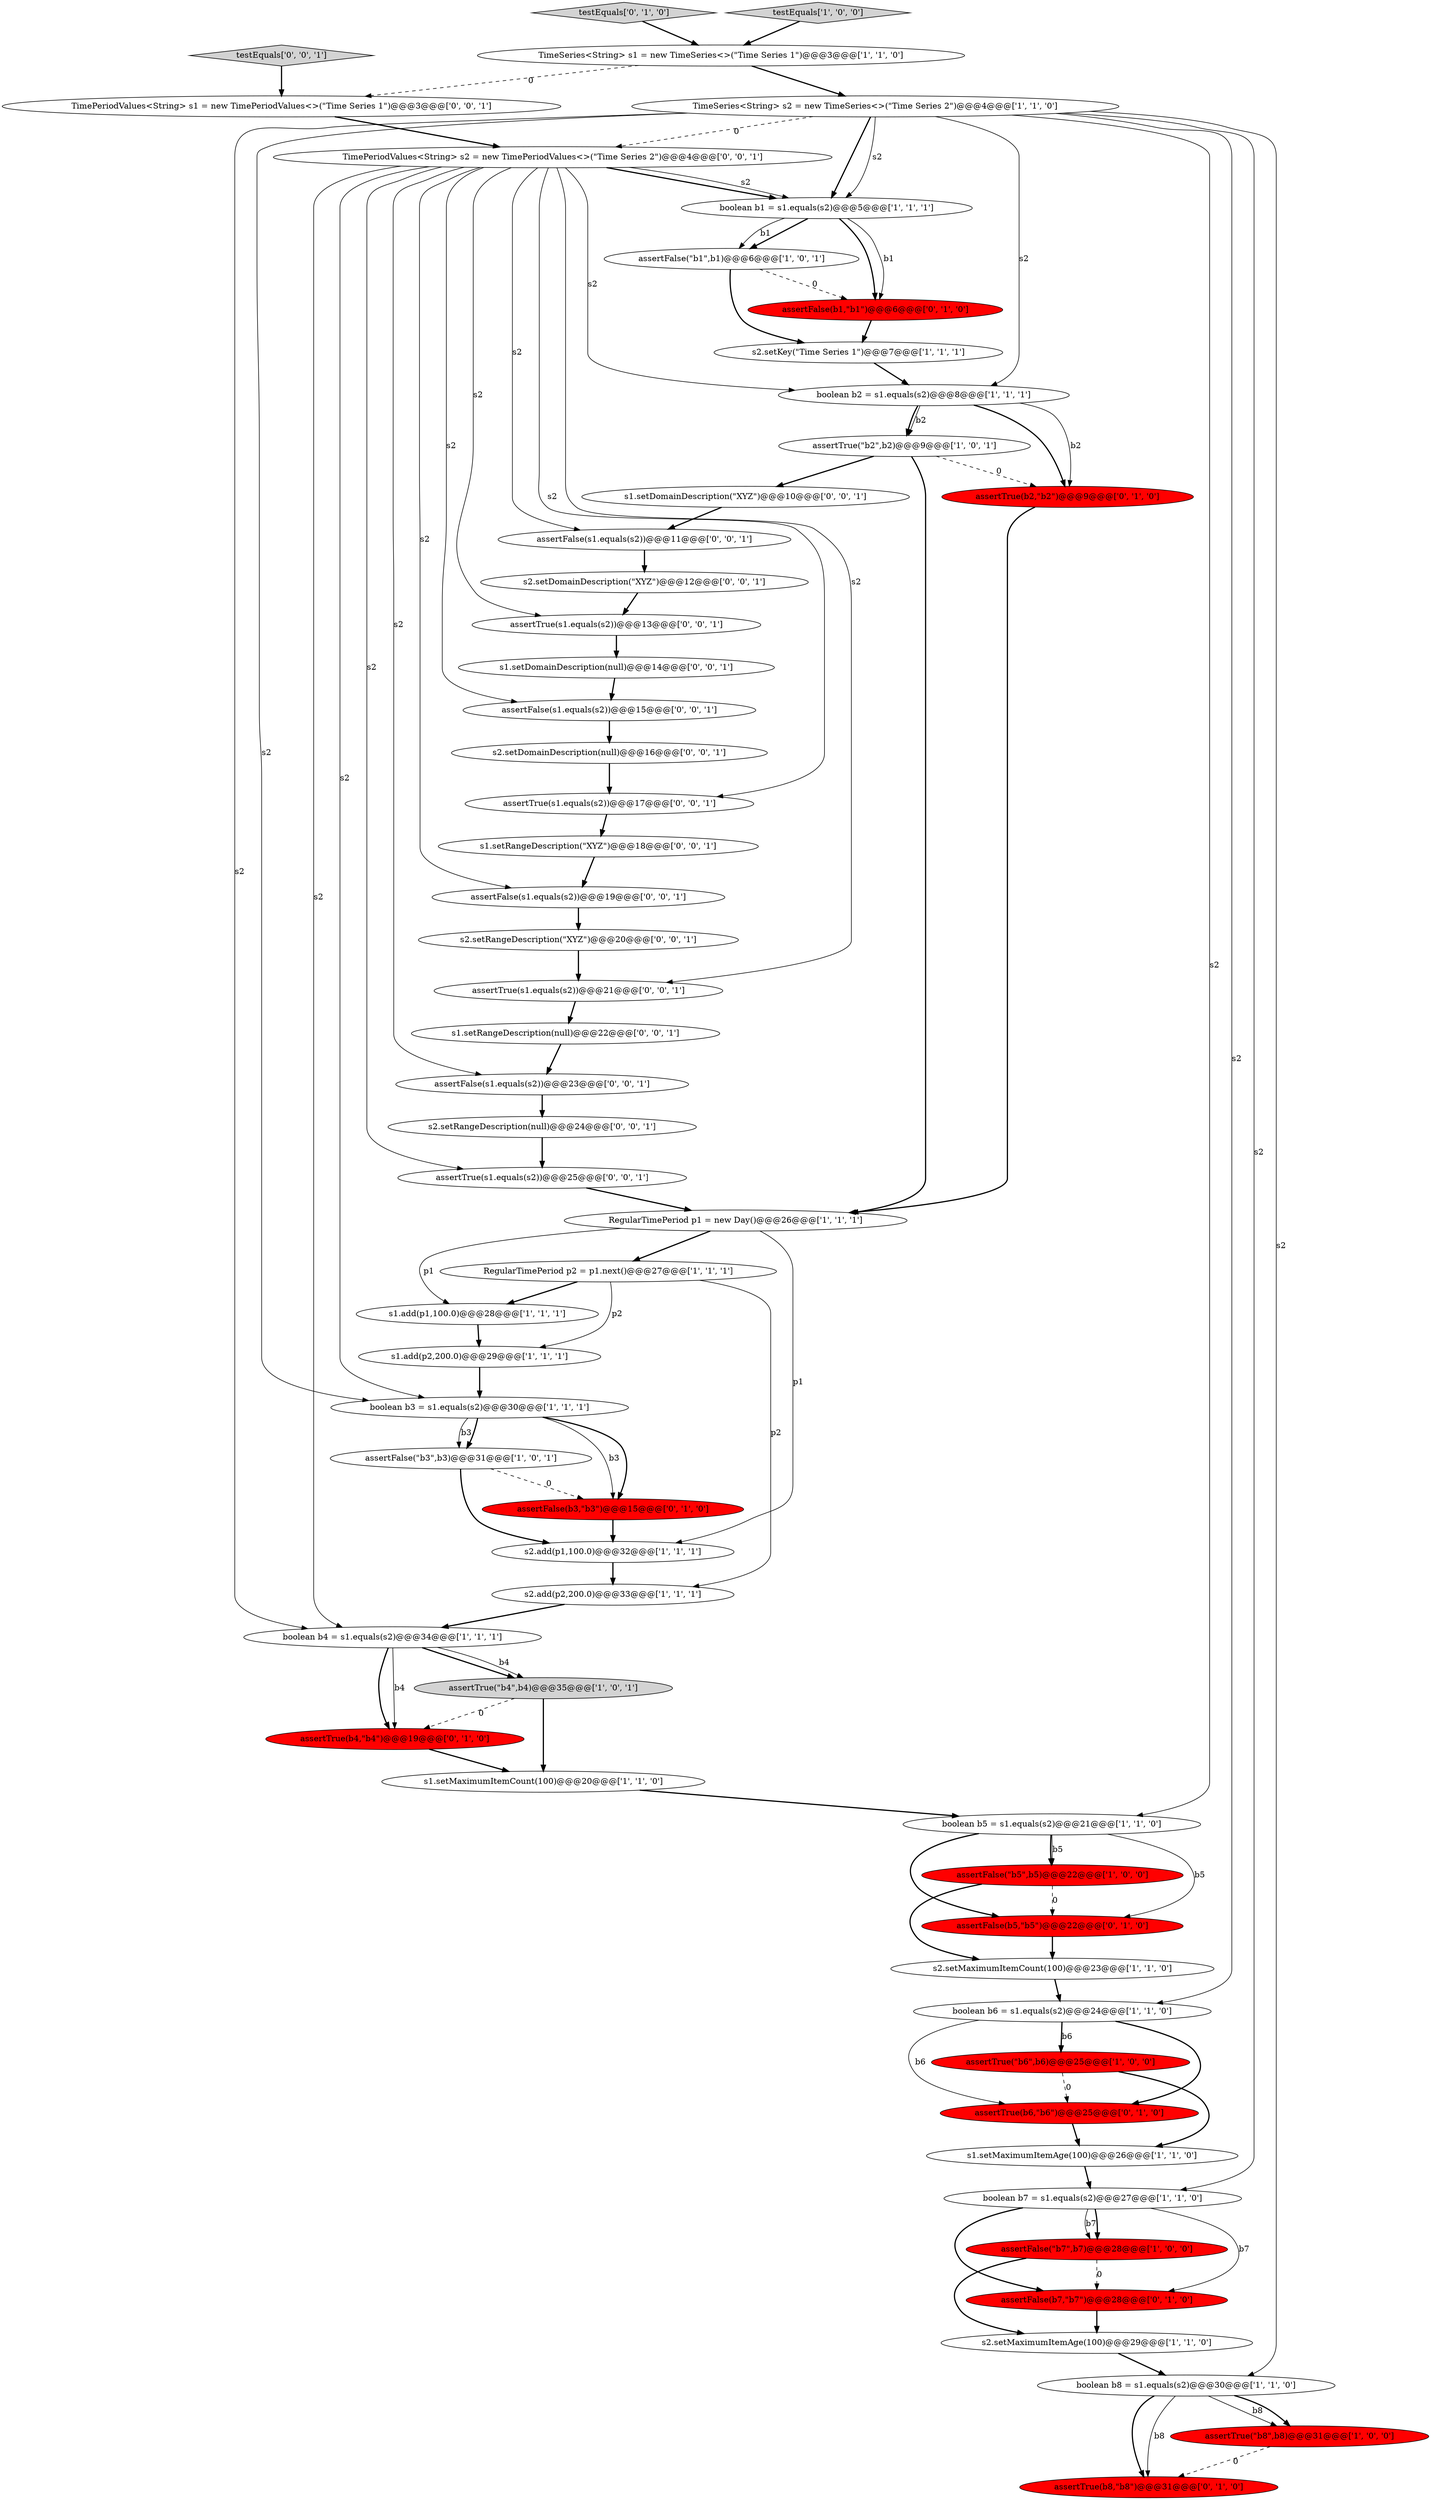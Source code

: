 digraph {
17 [style = filled, label = "s1.setMaximumItemAge(100)@@@26@@@['1', '1', '0']", fillcolor = white, shape = ellipse image = "AAA0AAABBB1BBB"];
42 [style = filled, label = "assertTrue(s1.equals(s2))@@@25@@@['0', '0', '1']", fillcolor = white, shape = ellipse image = "AAA0AAABBB3BBB"];
9 [style = filled, label = "s2.setKey(\"Time Series 1\")@@@7@@@['1', '1', '1']", fillcolor = white, shape = ellipse image = "AAA0AAABBB1BBB"];
15 [style = filled, label = "boolean b8 = s1.equals(s2)@@@30@@@['1', '1', '0']", fillcolor = white, shape = ellipse image = "AAA0AAABBB1BBB"];
29 [style = filled, label = "assertFalse(\"b7\",b7)@@@28@@@['1', '0', '0']", fillcolor = red, shape = ellipse image = "AAA1AAABBB1BBB"];
50 [style = filled, label = "s1.setRangeDescription(null)@@@22@@@['0', '0', '1']", fillcolor = white, shape = ellipse image = "AAA0AAABBB3BBB"];
8 [style = filled, label = "boolean b3 = s1.equals(s2)@@@30@@@['1', '1', '1']", fillcolor = white, shape = ellipse image = "AAA0AAABBB1BBB"];
55 [style = filled, label = "s1.setRangeDescription(\"XYZ\")@@@18@@@['0', '0', '1']", fillcolor = white, shape = ellipse image = "AAA0AAABBB3BBB"];
43 [style = filled, label = "s1.setDomainDescription(null)@@@14@@@['0', '0', '1']", fillcolor = white, shape = ellipse image = "AAA0AAABBB3BBB"];
25 [style = filled, label = "boolean b5 = s1.equals(s2)@@@21@@@['1', '1', '0']", fillcolor = white, shape = ellipse image = "AAA0AAABBB1BBB"];
10 [style = filled, label = "assertTrue(\"b6\",b6)@@@25@@@['1', '0', '0']", fillcolor = red, shape = ellipse image = "AAA1AAABBB1BBB"];
11 [style = filled, label = "s2.add(p2,200.0)@@@33@@@['1', '1', '1']", fillcolor = white, shape = ellipse image = "AAA0AAABBB1BBB"];
35 [style = filled, label = "assertTrue(b4,\"b4\")@@@19@@@['0', '1', '0']", fillcolor = red, shape = ellipse image = "AAA1AAABBB2BBB"];
47 [style = filled, label = "TimePeriodValues<String> s1 = new TimePeriodValues<>(\"Time Series 1\")@@@3@@@['0', '0', '1']", fillcolor = white, shape = ellipse image = "AAA0AAABBB3BBB"];
51 [style = filled, label = "s1.setDomainDescription(\"XYZ\")@@@10@@@['0', '0', '1']", fillcolor = white, shape = ellipse image = "AAA0AAABBB3BBB"];
20 [style = filled, label = "assertFalse(\"b3\",b3)@@@31@@@['1', '0', '1']", fillcolor = white, shape = ellipse image = "AAA0AAABBB1BBB"];
23 [style = filled, label = "RegularTimePeriod p1 = new Day()@@@26@@@['1', '1', '1']", fillcolor = white, shape = ellipse image = "AAA0AAABBB1BBB"];
40 [style = filled, label = "testEquals['0', '0', '1']", fillcolor = lightgray, shape = diamond image = "AAA0AAABBB3BBB"];
3 [style = filled, label = "boolean b7 = s1.equals(s2)@@@27@@@['1', '1', '0']", fillcolor = white, shape = ellipse image = "AAA0AAABBB1BBB"];
56 [style = filled, label = "assertFalse(s1.equals(s2))@@@23@@@['0', '0', '1']", fillcolor = white, shape = ellipse image = "AAA0AAABBB3BBB"];
22 [style = filled, label = "s1.setMaximumItemCount(100)@@@20@@@['1', '1', '0']", fillcolor = white, shape = ellipse image = "AAA0AAABBB1BBB"];
12 [style = filled, label = "assertTrue(\"b4\",b4)@@@35@@@['1', '0', '1']", fillcolor = lightgray, shape = ellipse image = "AAA0AAABBB1BBB"];
45 [style = filled, label = "assertTrue(s1.equals(s2))@@@13@@@['0', '0', '1']", fillcolor = white, shape = ellipse image = "AAA0AAABBB3BBB"];
52 [style = filled, label = "s2.setRangeDescription(null)@@@24@@@['0', '0', '1']", fillcolor = white, shape = ellipse image = "AAA0AAABBB3BBB"];
0 [style = filled, label = "RegularTimePeriod p2 = p1.next()@@@27@@@['1', '1', '1']", fillcolor = white, shape = ellipse image = "AAA0AAABBB1BBB"];
31 [style = filled, label = "assertFalse(b7,\"b7\")@@@28@@@['0', '1', '0']", fillcolor = red, shape = ellipse image = "AAA1AAABBB2BBB"];
49 [style = filled, label = "assertTrue(s1.equals(s2))@@@17@@@['0', '0', '1']", fillcolor = white, shape = ellipse image = "AAA0AAABBB3BBB"];
39 [style = filled, label = "assertTrue(s1.equals(s2))@@@21@@@['0', '0', '1']", fillcolor = white, shape = ellipse image = "AAA0AAABBB3BBB"];
4 [style = filled, label = "s2.setMaximumItemAge(100)@@@29@@@['1', '1', '0']", fillcolor = white, shape = ellipse image = "AAA0AAABBB1BBB"];
7 [style = filled, label = "boolean b2 = s1.equals(s2)@@@8@@@['1', '1', '1']", fillcolor = white, shape = ellipse image = "AAA0AAABBB1BBB"];
34 [style = filled, label = "assertTrue(b2,\"b2\")@@@9@@@['0', '1', '0']", fillcolor = red, shape = ellipse image = "AAA1AAABBB2BBB"];
46 [style = filled, label = "assertFalse(s1.equals(s2))@@@19@@@['0', '0', '1']", fillcolor = white, shape = ellipse image = "AAA0AAABBB3BBB"];
48 [style = filled, label = "s2.setRangeDescription(\"XYZ\")@@@20@@@['0', '0', '1']", fillcolor = white, shape = ellipse image = "AAA0AAABBB3BBB"];
19 [style = filled, label = "assertFalse(\"b5\",b5)@@@22@@@['1', '0', '0']", fillcolor = red, shape = ellipse image = "AAA1AAABBB1BBB"];
54 [style = filled, label = "s2.setDomainDescription(null)@@@16@@@['0', '0', '1']", fillcolor = white, shape = ellipse image = "AAA0AAABBB3BBB"];
33 [style = filled, label = "assertTrue(b8,\"b8\")@@@31@@@['0', '1', '0']", fillcolor = red, shape = ellipse image = "AAA1AAABBB2BBB"];
1 [style = filled, label = "TimeSeries<String> s2 = new TimeSeries<>(\"Time Series 2\")@@@4@@@['1', '1', '0']", fillcolor = white, shape = ellipse image = "AAA0AAABBB1BBB"];
21 [style = filled, label = "assertTrue(\"b2\",b2)@@@9@@@['1', '0', '1']", fillcolor = white, shape = ellipse image = "AAA0AAABBB1BBB"];
41 [style = filled, label = "s2.setDomainDescription(\"XYZ\")@@@12@@@['0', '0', '1']", fillcolor = white, shape = ellipse image = "AAA0AAABBB3BBB"];
38 [style = filled, label = "assertFalse(b3,\"b3\")@@@15@@@['0', '1', '0']", fillcolor = red, shape = ellipse image = "AAA1AAABBB2BBB"];
26 [style = filled, label = "assertTrue(\"b8\",b8)@@@31@@@['1', '0', '0']", fillcolor = red, shape = ellipse image = "AAA1AAABBB1BBB"];
5 [style = filled, label = "boolean b6 = s1.equals(s2)@@@24@@@['1', '1', '0']", fillcolor = white, shape = ellipse image = "AAA0AAABBB1BBB"];
28 [style = filled, label = "s2.add(p1,100.0)@@@32@@@['1', '1', '1']", fillcolor = white, shape = ellipse image = "AAA0AAABBB1BBB"];
30 [style = filled, label = "assertFalse(b5,\"b5\")@@@22@@@['0', '1', '0']", fillcolor = red, shape = ellipse image = "AAA1AAABBB2BBB"];
13 [style = filled, label = "s2.setMaximumItemCount(100)@@@23@@@['1', '1', '0']", fillcolor = white, shape = ellipse image = "AAA0AAABBB1BBB"];
57 [style = filled, label = "assertFalse(s1.equals(s2))@@@11@@@['0', '0', '1']", fillcolor = white, shape = ellipse image = "AAA0AAABBB3BBB"];
44 [style = filled, label = "TimePeriodValues<String> s2 = new TimePeriodValues<>(\"Time Series 2\")@@@4@@@['0', '0', '1']", fillcolor = white, shape = ellipse image = "AAA0AAABBB3BBB"];
53 [style = filled, label = "assertFalse(s1.equals(s2))@@@15@@@['0', '0', '1']", fillcolor = white, shape = ellipse image = "AAA0AAABBB3BBB"];
32 [style = filled, label = "assertTrue(b6,\"b6\")@@@25@@@['0', '1', '0']", fillcolor = red, shape = ellipse image = "AAA1AAABBB2BBB"];
6 [style = filled, label = "boolean b4 = s1.equals(s2)@@@34@@@['1', '1', '1']", fillcolor = white, shape = ellipse image = "AAA0AAABBB1BBB"];
37 [style = filled, label = "assertFalse(b1,\"b1\")@@@6@@@['0', '1', '0']", fillcolor = red, shape = ellipse image = "AAA1AAABBB2BBB"];
36 [style = filled, label = "testEquals['0', '1', '0']", fillcolor = lightgray, shape = diamond image = "AAA0AAABBB2BBB"];
14 [style = filled, label = "s1.add(p1,100.0)@@@28@@@['1', '1', '1']", fillcolor = white, shape = ellipse image = "AAA0AAABBB1BBB"];
24 [style = filled, label = "assertFalse(\"b1\",b1)@@@6@@@['1', '0', '1']", fillcolor = white, shape = ellipse image = "AAA0AAABBB1BBB"];
27 [style = filled, label = "testEquals['1', '0', '0']", fillcolor = lightgray, shape = diamond image = "AAA0AAABBB1BBB"];
16 [style = filled, label = "boolean b1 = s1.equals(s2)@@@5@@@['1', '1', '1']", fillcolor = white, shape = ellipse image = "AAA0AAABBB1BBB"];
18 [style = filled, label = "TimeSeries<String> s1 = new TimeSeries<>(\"Time Series 1\")@@@3@@@['1', '1', '0']", fillcolor = white, shape = ellipse image = "AAA0AAABBB1BBB"];
2 [style = filled, label = "s1.add(p2,200.0)@@@29@@@['1', '1', '1']", fillcolor = white, shape = ellipse image = "AAA0AAABBB1BBB"];
3->29 [style = solid, label="b7"];
42->23 [style = bold, label=""];
16->37 [style = bold, label=""];
56->52 [style = bold, label=""];
6->35 [style = bold, label=""];
30->13 [style = bold, label=""];
21->51 [style = bold, label=""];
8->38 [style = solid, label="b3"];
12->35 [style = dashed, label="0"];
7->21 [style = solid, label="b2"];
8->20 [style = solid, label="b3"];
25->30 [style = bold, label=""];
1->15 [style = solid, label="s2"];
4->15 [style = bold, label=""];
6->35 [style = solid, label="b4"];
50->56 [style = bold, label=""];
10->17 [style = bold, label=""];
53->54 [style = bold, label=""];
57->41 [style = bold, label=""];
9->7 [style = bold, label=""];
46->48 [style = bold, label=""];
1->44 [style = dashed, label="0"];
48->39 [style = bold, label=""];
37->9 [style = bold, label=""];
49->55 [style = bold, label=""];
44->57 [style = solid, label="s2"];
0->14 [style = bold, label=""];
8->20 [style = bold, label=""];
25->19 [style = solid, label="b5"];
45->43 [style = bold, label=""];
20->38 [style = dashed, label="0"];
19->30 [style = dashed, label="0"];
10->32 [style = dashed, label="0"];
43->53 [style = bold, label=""];
36->18 [style = bold, label=""];
40->47 [style = bold, label=""];
25->19 [style = bold, label=""];
41->45 [style = bold, label=""];
15->26 [style = solid, label="b8"];
1->5 [style = solid, label="s2"];
12->22 [style = bold, label=""];
1->8 [style = solid, label="s2"];
25->30 [style = solid, label="b5"];
39->50 [style = bold, label=""];
5->10 [style = bold, label=""];
22->25 [style = bold, label=""];
44->53 [style = solid, label="s2"];
1->7 [style = solid, label="s2"];
54->49 [style = bold, label=""];
38->28 [style = bold, label=""];
44->45 [style = solid, label="s2"];
26->33 [style = dashed, label="0"];
31->4 [style = bold, label=""];
8->38 [style = bold, label=""];
1->16 [style = solid, label="s2"];
52->42 [style = bold, label=""];
19->13 [style = bold, label=""];
44->16 [style = bold, label=""];
18->1 [style = bold, label=""];
1->25 [style = solid, label="s2"];
1->16 [style = bold, label=""];
7->34 [style = solid, label="b2"];
13->5 [style = bold, label=""];
47->44 [style = bold, label=""];
44->6 [style = solid, label="s2"];
32->17 [style = bold, label=""];
3->29 [style = bold, label=""];
15->33 [style = bold, label=""];
21->23 [style = bold, label=""];
5->32 [style = solid, label="b6"];
27->18 [style = bold, label=""];
21->34 [style = dashed, label="0"];
16->24 [style = bold, label=""];
0->11 [style = solid, label="p2"];
44->8 [style = solid, label="s2"];
23->0 [style = bold, label=""];
5->32 [style = bold, label=""];
44->46 [style = solid, label="s2"];
16->37 [style = solid, label="b1"];
24->37 [style = dashed, label="0"];
44->39 [style = solid, label="s2"];
17->3 [style = bold, label=""];
34->23 [style = bold, label=""];
14->2 [style = bold, label=""];
51->57 [style = bold, label=""];
44->42 [style = solid, label="s2"];
24->9 [style = bold, label=""];
6->12 [style = bold, label=""];
1->3 [style = solid, label="s2"];
29->4 [style = bold, label=""];
18->47 [style = dashed, label="0"];
3->31 [style = bold, label=""];
16->24 [style = solid, label="b1"];
44->49 [style = solid, label="s2"];
35->22 [style = bold, label=""];
11->6 [style = bold, label=""];
28->11 [style = bold, label=""];
20->28 [style = bold, label=""];
23->14 [style = solid, label="p1"];
23->28 [style = solid, label="p1"];
44->7 [style = solid, label="s2"];
5->10 [style = solid, label="b6"];
15->33 [style = solid, label="b8"];
29->31 [style = dashed, label="0"];
15->26 [style = bold, label=""];
1->6 [style = solid, label="s2"];
7->34 [style = bold, label=""];
55->46 [style = bold, label=""];
44->56 [style = solid, label="s2"];
7->21 [style = bold, label=""];
44->16 [style = solid, label="s2"];
6->12 [style = solid, label="b4"];
3->31 [style = solid, label="b7"];
2->8 [style = bold, label=""];
0->2 [style = solid, label="p2"];
}
